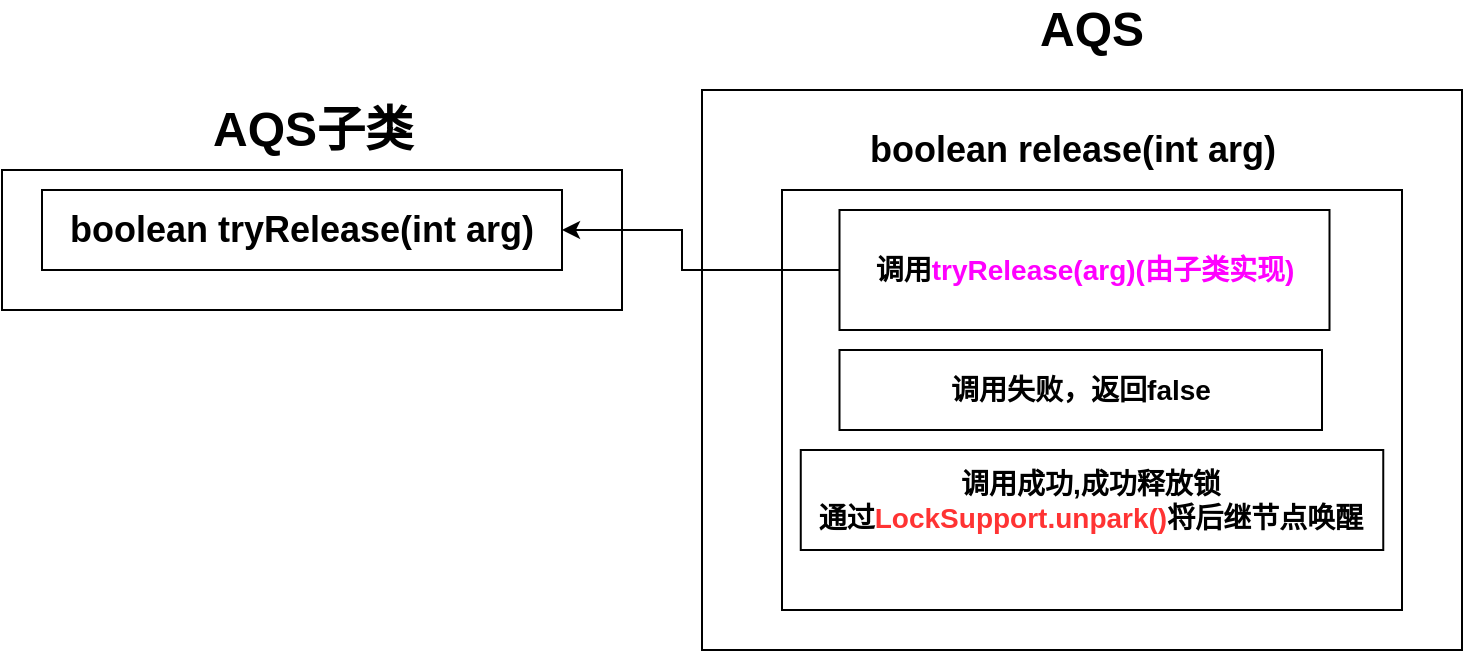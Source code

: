 <mxfile version="15.2.7" type="device"><diagram id="uZLPZITeyuAQm_5bPnGd" name="第 1 页"><mxGraphModel dx="1851" dy="592" grid="1" gridSize="10" guides="1" tooltips="1" connect="1" arrows="1" fold="1" page="1" pageScale="1" pageWidth="827" pageHeight="1169" math="0" shadow="0"><root><mxCell id="0"/><mxCell id="1" parent="0"/><mxCell id="lrP6SXyl4MTURsFYCHq0-1" value="" style="rounded=0;whiteSpace=wrap;html=1;" parent="1" vertex="1"><mxGeometry x="140" y="130" width="380" height="280" as="geometry"/></mxCell><mxCell id="lrP6SXyl4MTURsFYCHq0-2" value="&lt;b&gt;&lt;font style=&quot;font-size: 24px&quot;&gt;AQS&lt;/font&gt;&lt;/b&gt;" style="text;html=1;strokeColor=none;fillColor=none;align=center;verticalAlign=middle;whiteSpace=wrap;rounded=0;" parent="1" vertex="1"><mxGeometry x="315" y="90" width="40" height="20" as="geometry"/></mxCell><mxCell id="lrP6SXyl4MTURsFYCHq0-3" value="" style="rounded=0;whiteSpace=wrap;html=1;" parent="1" vertex="1"><mxGeometry x="180" y="180" width="310" height="210" as="geometry"/></mxCell><mxCell id="lrP6SXyl4MTURsFYCHq0-4" value="&lt;b&gt;&lt;font style=&quot;font-size: 18px&quot;&gt;boolean release(int arg)&lt;/font&gt;&lt;/b&gt;" style="text;html=1;strokeColor=none;fillColor=none;align=center;verticalAlign=middle;whiteSpace=wrap;rounded=0;" parent="1" vertex="1"><mxGeometry x="208.75" y="150" width="232.5" height="20" as="geometry"/></mxCell><mxCell id="lrP6SXyl4MTURsFYCHq0-5" value="&lt;b&gt;&lt;font style=&quot;font-size: 14px&quot;&gt;调用&lt;font color=&quot;#ff00ff&quot;&gt;tryRelease(arg)(由子类实现)&lt;/font&gt;&lt;/font&gt;&lt;/b&gt;" style="rounded=0;whiteSpace=wrap;html=1;" parent="1" vertex="1"><mxGeometry x="208.75" y="190" width="245" height="60" as="geometry"/></mxCell><mxCell id="lrP6SXyl4MTURsFYCHq0-6" value="&lt;span style=&quot;font-size: 14px&quot;&gt;&lt;b&gt;调用失败，返回false&lt;/b&gt;&lt;/span&gt;" style="rounded=0;whiteSpace=wrap;html=1;" parent="1" vertex="1"><mxGeometry x="208.75" y="260" width="241.25" height="40" as="geometry"/></mxCell><mxCell id="lrP6SXyl4MTURsFYCHq0-7" value="" style="rounded=0;whiteSpace=wrap;html=1;" parent="1" vertex="1"><mxGeometry x="-210" y="170" width="310" height="70" as="geometry"/></mxCell><mxCell id="lrP6SXyl4MTURsFYCHq0-8" value="&lt;b&gt;&lt;font style=&quot;font-size: 24px&quot;&gt;AQS子类&lt;/font&gt;&lt;/b&gt;" style="text;html=1;strokeColor=none;fillColor=none;align=center;verticalAlign=middle;whiteSpace=wrap;rounded=0;" parent="1" vertex="1"><mxGeometry x="-117.5" y="140" width="125" height="20" as="geometry"/></mxCell><mxCell id="lrP6SXyl4MTURsFYCHq0-9" value="&lt;b&gt;&lt;font style=&quot;font-size: 18px&quot;&gt;boolean tryRelease(int arg)&lt;/font&gt;&lt;/b&gt;" style="rounded=0;whiteSpace=wrap;html=1;" parent="1" vertex="1"><mxGeometry x="-190" y="180" width="260" height="40" as="geometry"/></mxCell><mxCell id="lrP6SXyl4MTURsFYCHq0-13" style="edgeStyle=orthogonalEdgeStyle;rounded=0;orthogonalLoop=1;jettySize=auto;html=1;exitX=0;exitY=0.5;exitDx=0;exitDy=0;entryX=1;entryY=0.5;entryDx=0;entryDy=0;" parent="1" source="lrP6SXyl4MTURsFYCHq0-5" target="lrP6SXyl4MTURsFYCHq0-9" edge="1"><mxGeometry relative="1" as="geometry"><Array as="points"><mxPoint x="130" y="220"/><mxPoint x="130" y="200"/></Array></mxGeometry></mxCell><mxCell id="lrP6SXyl4MTURsFYCHq0-14" value="&lt;span style=&quot;font-size: 14px&quot;&gt;&lt;b&gt;调用成功,成功释放锁&lt;br&gt;通过&lt;font color=&quot;#ff3333&quot;&gt;LockSupport.unpark()&lt;/font&gt;将后继节点唤醒&lt;/b&gt;&lt;/span&gt;" style="rounded=0;whiteSpace=wrap;html=1;" parent="1" vertex="1"><mxGeometry x="189.38" y="310" width="291.25" height="50" as="geometry"/></mxCell></root></mxGraphModel></diagram></mxfile>